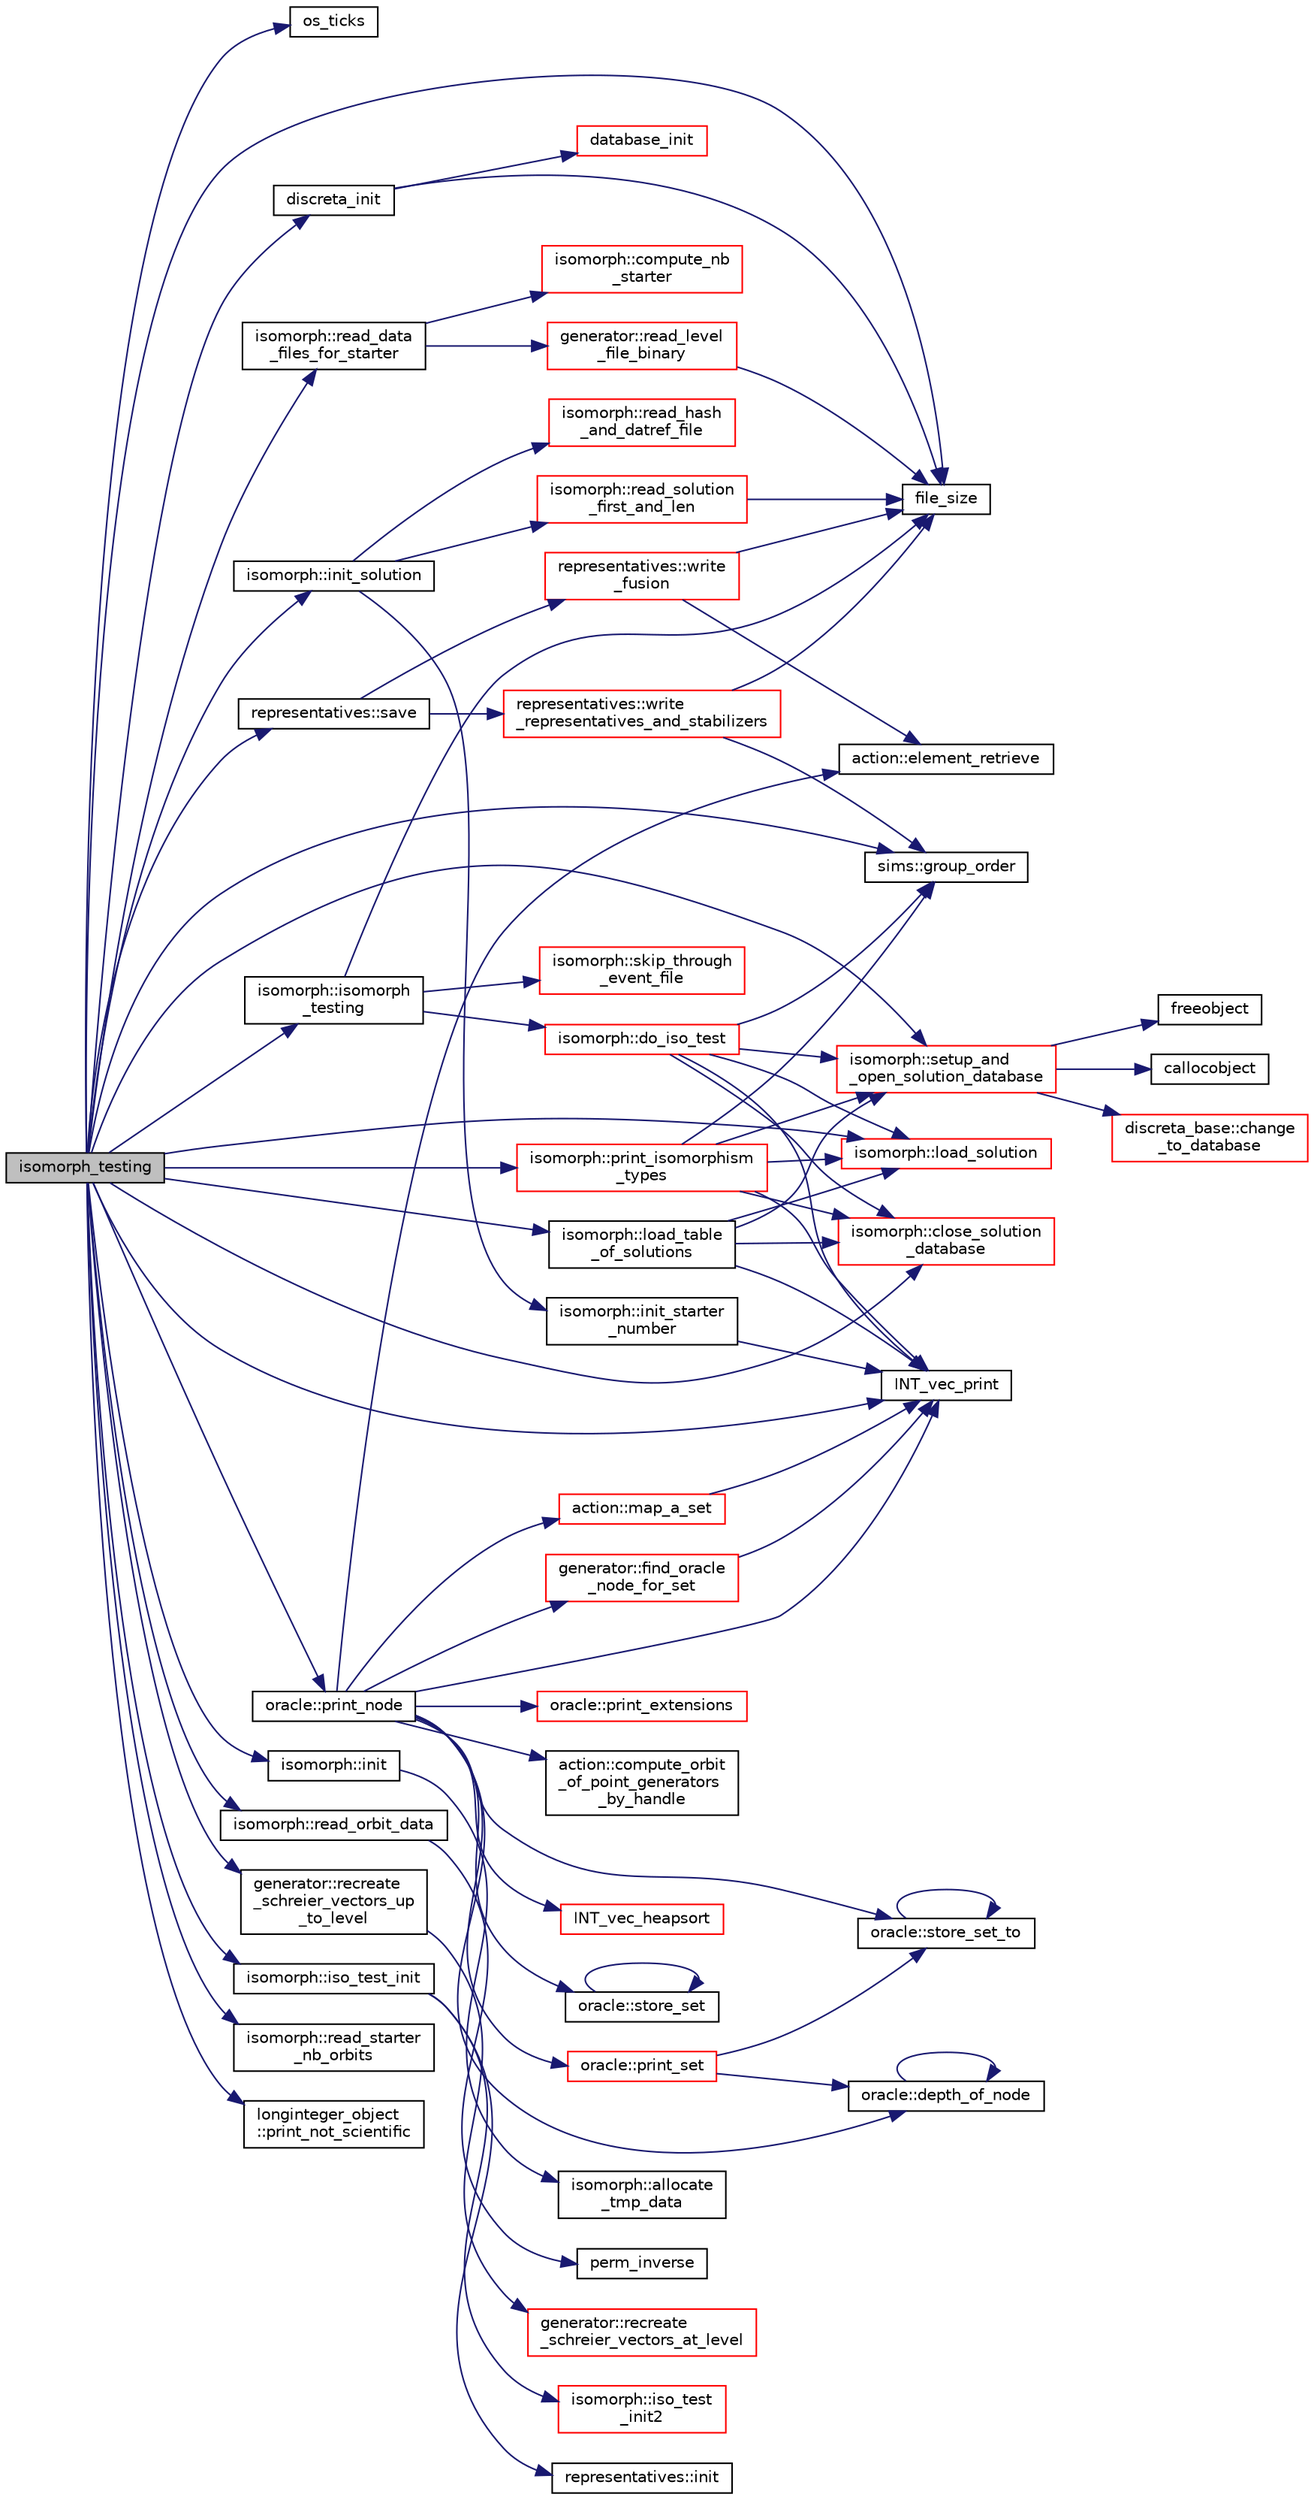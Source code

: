 digraph "isomorph_testing"
{
  edge [fontname="Helvetica",fontsize="10",labelfontname="Helvetica",labelfontsize="10"];
  node [fontname="Helvetica",fontsize="10",shape=record];
  rankdir="LR";
  Node7064 [label="isomorph_testing",height=0.2,width=0.4,color="black", fillcolor="grey75", style="filled", fontcolor="black"];
  Node7064 -> Node7065 [color="midnightblue",fontsize="10",style="solid",fontname="Helvetica"];
  Node7065 [label="os_ticks",height=0.2,width=0.4,color="black", fillcolor="white", style="filled",URL="$d5/db4/io__and__os_8h.html#a3da6d2b09e35d569adb7101dffcb5224"];
  Node7064 -> Node7066 [color="midnightblue",fontsize="10",style="solid",fontname="Helvetica"];
  Node7066 [label="discreta_init",height=0.2,width=0.4,color="black", fillcolor="white", style="filled",URL="$d9/d60/discreta_8h.html#a26c1fcfc028f99baaccd7da37c8688e7"];
  Node7066 -> Node7067 [color="midnightblue",fontsize="10",style="solid",fontname="Helvetica"];
  Node7067 [label="file_size",height=0.2,width=0.4,color="black", fillcolor="white", style="filled",URL="$df/dbf/sajeeb_8_c.html#a5c37cf5785204b6e9adf647dc14d0e50"];
  Node7066 -> Node7068 [color="midnightblue",fontsize="10",style="solid",fontname="Helvetica"];
  Node7068 [label="database_init",height=0.2,width=0.4,color="red", fillcolor="white", style="filled",URL="$d8/d5a/btree_8_c.html#a925ec7a8df95c484c506e7d1a0419f1c"];
  Node7064 -> Node7070 [color="midnightblue",fontsize="10",style="solid",fontname="Helvetica"];
  Node7070 [label="isomorph::init",height=0.2,width=0.4,color="black", fillcolor="white", style="filled",URL="$d3/d5f/classisomorph.html#ad10f09aafccb67e0871404d61a68e0d9"];
  Node7070 -> Node7071 [color="midnightblue",fontsize="10",style="solid",fontname="Helvetica"];
  Node7071 [label="isomorph::allocate\l_tmp_data",height=0.2,width=0.4,color="black", fillcolor="white", style="filled",URL="$d3/d5f/classisomorph.html#a2aba74f4e4c524cfee6c9faea33474c2"];
  Node7064 -> Node7072 [color="midnightblue",fontsize="10",style="solid",fontname="Helvetica"];
  Node7072 [label="isomorph::read_data\l_files_for_starter",height=0.2,width=0.4,color="black", fillcolor="white", style="filled",URL="$d3/d5f/classisomorph.html#a388ff858a7a437e12b5a96121294f48f"];
  Node7072 -> Node7073 [color="midnightblue",fontsize="10",style="solid",fontname="Helvetica"];
  Node7073 [label="generator::read_level\l_file_binary",height=0.2,width=0.4,color="red", fillcolor="white", style="filled",URL="$d7/d73/classgenerator.html#a03b82a8bd61e9d6af1a8c114274b2be2"];
  Node7073 -> Node7067 [color="midnightblue",fontsize="10",style="solid",fontname="Helvetica"];
  Node7072 -> Node7079 [color="midnightblue",fontsize="10",style="solid",fontname="Helvetica"];
  Node7079 [label="isomorph::compute_nb\l_starter",height=0.2,width=0.4,color="red", fillcolor="white", style="filled",URL="$d3/d5f/classisomorph.html#ac899e1617283a043eab938ee0f84ea51"];
  Node7064 -> Node7081 [color="midnightblue",fontsize="10",style="solid",fontname="Helvetica"];
  Node7081 [label="isomorph::init_solution",height=0.2,width=0.4,color="black", fillcolor="white", style="filled",URL="$d3/d5f/classisomorph.html#ac3c171a595b93a33ac8a9e5d2d7b6eab"];
  Node7081 -> Node7082 [color="midnightblue",fontsize="10",style="solid",fontname="Helvetica"];
  Node7082 [label="isomorph::read_solution\l_first_and_len",height=0.2,width=0.4,color="red", fillcolor="white", style="filled",URL="$d3/d5f/classisomorph.html#affd1e7546f0caf49aac43df1cff96485"];
  Node7082 -> Node7067 [color="midnightblue",fontsize="10",style="solid",fontname="Helvetica"];
  Node7081 -> Node7098 [color="midnightblue",fontsize="10",style="solid",fontname="Helvetica"];
  Node7098 [label="isomorph::init_starter\l_number",height=0.2,width=0.4,color="black", fillcolor="white", style="filled",URL="$d3/d5f/classisomorph.html#a93b1d8fa988ca12f5f231fc4420873b2"];
  Node7098 -> Node7099 [color="midnightblue",fontsize="10",style="solid",fontname="Helvetica"];
  Node7099 [label="INT_vec_print",height=0.2,width=0.4,color="black", fillcolor="white", style="filled",URL="$df/dbf/sajeeb_8_c.html#a79a5901af0b47dd0d694109543c027fe"];
  Node7081 -> Node7100 [color="midnightblue",fontsize="10",style="solid",fontname="Helvetica"];
  Node7100 [label="isomorph::read_hash\l_and_datref_file",height=0.2,width=0.4,color="red", fillcolor="white", style="filled",URL="$d3/d5f/classisomorph.html#a9e56d23f3f1d73c76945df4157100d1a"];
  Node7064 -> Node7102 [color="midnightblue",fontsize="10",style="solid",fontname="Helvetica"];
  Node7102 [label="isomorph::load_table\l_of_solutions",height=0.2,width=0.4,color="black", fillcolor="white", style="filled",URL="$d3/d5f/classisomorph.html#a21ab5aba74a200b9abf041dc5206821a"];
  Node7102 -> Node7103 [color="midnightblue",fontsize="10",style="solid",fontname="Helvetica"];
  Node7103 [label="isomorph::setup_and\l_open_solution_database",height=0.2,width=0.4,color="red", fillcolor="white", style="filled",URL="$d3/d5f/classisomorph.html#a31846d3ae261a9c2dc089fb87710ce5c"];
  Node7103 -> Node7104 [color="midnightblue",fontsize="10",style="solid",fontname="Helvetica"];
  Node7104 [label="freeobject",height=0.2,width=0.4,color="black", fillcolor="white", style="filled",URL="$d9/d60/discreta_8h.html#a3bd8a0c7f8d0451709f6e310536ff2ae"];
  Node7103 -> Node7105 [color="midnightblue",fontsize="10",style="solid",fontname="Helvetica"];
  Node7105 [label="callocobject",height=0.2,width=0.4,color="black", fillcolor="white", style="filled",URL="$d9/d60/discreta_8h.html#a8bbcb8338d159223714097d10e94364d"];
  Node7103 -> Node7106 [color="midnightblue",fontsize="10",style="solid",fontname="Helvetica"];
  Node7106 [label="discreta_base::change\l_to_database",height=0.2,width=0.4,color="red", fillcolor="white", style="filled",URL="$d7/d71/classdiscreta__base.html#a9187fb1e0526e3d327b78bb19475ae40"];
  Node7102 -> Node7237 [color="midnightblue",fontsize="10",style="solid",fontname="Helvetica"];
  Node7237 [label="isomorph::load_solution",height=0.2,width=0.4,color="red", fillcolor="white", style="filled",URL="$d3/d5f/classisomorph.html#a18df8e5d8ba2c2fe7c6d59a2d42768a5"];
  Node7102 -> Node7099 [color="midnightblue",fontsize="10",style="solid",fontname="Helvetica"];
  Node7102 -> Node7244 [color="midnightblue",fontsize="10",style="solid",fontname="Helvetica"];
  Node7244 [label="isomorph::close_solution\l_database",height=0.2,width=0.4,color="red", fillcolor="white", style="filled",URL="$d3/d5f/classisomorph.html#a4219716e51f60288361e06dd0e91810b"];
  Node7064 -> Node7256 [color="midnightblue",fontsize="10",style="solid",fontname="Helvetica"];
  Node7256 [label="isomorph::read_orbit_data",height=0.2,width=0.4,color="black", fillcolor="white", style="filled",URL="$d3/d5f/classisomorph.html#a3f895bdfd6614c79db98560b091d61eb"];
  Node7256 -> Node7090 [color="midnightblue",fontsize="10",style="solid",fontname="Helvetica"];
  Node7090 [label="perm_inverse",height=0.2,width=0.4,color="black", fillcolor="white", style="filled",URL="$d2/d7c/combinatorics_8_c.html#ab7f02d1e2e257e1118eae354ab16d447"];
  Node7064 -> Node7257 [color="midnightblue",fontsize="10",style="solid",fontname="Helvetica"];
  Node7257 [label="generator::recreate\l_schreier_vectors_up\l_to_level",height=0.2,width=0.4,color="black", fillcolor="white", style="filled",URL="$d7/d73/classgenerator.html#a2ca7599e91bb012d41153aec95f081f7"];
  Node7257 -> Node7258 [color="midnightblue",fontsize="10",style="solid",fontname="Helvetica"];
  Node7258 [label="generator::recreate\l_schreier_vectors_at_level",height=0.2,width=0.4,color="red", fillcolor="white", style="filled",URL="$d7/d73/classgenerator.html#a7d190e196e7c9721c4135f40f01d922f"];
  Node7064 -> Node7793 [color="midnightblue",fontsize="10",style="solid",fontname="Helvetica"];
  Node7793 [label="oracle::print_node",height=0.2,width=0.4,color="black", fillcolor="white", style="filled",URL="$d7/da7/classoracle.html#a8df91a7021b0e44a5c535515aa9c2062"];
  Node7793 -> Node7794 [color="midnightblue",fontsize="10",style="solid",fontname="Helvetica"];
  Node7794 [label="oracle::depth_of_node",height=0.2,width=0.4,color="black", fillcolor="white", style="filled",URL="$d7/da7/classoracle.html#a022e34d01ca887785e17c9f3fb25193e"];
  Node7794 -> Node7794 [color="midnightblue",fontsize="10",style="solid",fontname="Helvetica"];
  Node7793 -> Node7795 [color="midnightblue",fontsize="10",style="solid",fontname="Helvetica"];
  Node7795 [label="oracle::print_set",height=0.2,width=0.4,color="red", fillcolor="white", style="filled",URL="$d7/da7/classoracle.html#ad61bc9aa21c6a21da3845c83450faedc"];
  Node7795 -> Node7794 [color="midnightblue",fontsize="10",style="solid",fontname="Helvetica"];
  Node7795 -> Node7277 [color="midnightblue",fontsize="10",style="solid",fontname="Helvetica"];
  Node7277 [label="oracle::store_set_to",height=0.2,width=0.4,color="black", fillcolor="white", style="filled",URL="$d7/da7/classoracle.html#a4489d03d342f31d1e64632ce4d0e700d"];
  Node7277 -> Node7277 [color="midnightblue",fontsize="10",style="solid",fontname="Helvetica"];
  Node7793 -> Node7277 [color="midnightblue",fontsize="10",style="solid",fontname="Helvetica"];
  Node7793 -> Node7799 [color="midnightblue",fontsize="10",style="solid",fontname="Helvetica"];
  Node7799 [label="oracle::print_extensions",height=0.2,width=0.4,color="red", fillcolor="white", style="filled",URL="$d7/da7/classoracle.html#a6ea212ee0158a6c6146d54f79ba0e9f3"];
  Node7793 -> Node7801 [color="midnightblue",fontsize="10",style="solid",fontname="Helvetica"];
  Node7801 [label="action::compute_orbit\l_of_point_generators\l_by_handle",height=0.2,width=0.4,color="black", fillcolor="white", style="filled",URL="$d2/d86/classaction.html#a8d13b4c518ed1591695e06071de2fe6c"];
  Node7793 -> Node7647 [color="midnightblue",fontsize="10",style="solid",fontname="Helvetica"];
  Node7647 [label="INT_vec_heapsort",height=0.2,width=0.4,color="red", fillcolor="white", style="filled",URL="$d5/de2/foundations_2data__structures_2data__structures_8h.html#a3590ad9987f801fbfc94634300182f39"];
  Node7793 -> Node7706 [color="midnightblue",fontsize="10",style="solid",fontname="Helvetica"];
  Node7706 [label="action::element_retrieve",height=0.2,width=0.4,color="black", fillcolor="white", style="filled",URL="$d2/d86/classaction.html#ad28f6f8810ffbad64c1490f78e51e2b1"];
  Node7793 -> Node7782 [color="midnightblue",fontsize="10",style="solid",fontname="Helvetica"];
  Node7782 [label="oracle::store_set",height=0.2,width=0.4,color="black", fillcolor="white", style="filled",URL="$d7/da7/classoracle.html#abbf5fae543cb81c13c03282968faf9ad"];
  Node7782 -> Node7782 [color="midnightblue",fontsize="10",style="solid",fontname="Helvetica"];
  Node7793 -> Node7651 [color="midnightblue",fontsize="10",style="solid",fontname="Helvetica"];
  Node7651 [label="action::map_a_set",height=0.2,width=0.4,color="red", fillcolor="white", style="filled",URL="$d2/d86/classaction.html#a600e542e5aeca2a46f18110e027947e0"];
  Node7651 -> Node7099 [color="midnightblue",fontsize="10",style="solid",fontname="Helvetica"];
  Node7793 -> Node7802 [color="midnightblue",fontsize="10",style="solid",fontname="Helvetica"];
  Node7802 [label="generator::find_oracle\l_node_for_set",height=0.2,width=0.4,color="red", fillcolor="white", style="filled",URL="$d7/d73/classgenerator.html#acdf58f4d0bdb6a88af63cdd5fb5d6bff"];
  Node7802 -> Node7099 [color="midnightblue",fontsize="10",style="solid",fontname="Helvetica"];
  Node7793 -> Node7099 [color="midnightblue",fontsize="10",style="solid",fontname="Helvetica"];
  Node7064 -> Node7805 [color="midnightblue",fontsize="10",style="solid",fontname="Helvetica"];
  Node7805 [label="isomorph::iso_test_init",height=0.2,width=0.4,color="black", fillcolor="white", style="filled",URL="$d3/d5f/classisomorph.html#a71d125f4cc34ac9a2160e565021802f8"];
  Node7805 -> Node7806 [color="midnightblue",fontsize="10",style="solid",fontname="Helvetica"];
  Node7806 [label="isomorph::iso_test\l_init2",height=0.2,width=0.4,color="red", fillcolor="white", style="filled",URL="$d3/d5f/classisomorph.html#a5aa54ad741dc6c43e688f6c66dae798d"];
  Node7805 -> Node7808 [color="midnightblue",fontsize="10",style="solid",fontname="Helvetica"];
  Node7808 [label="representatives::init",height=0.2,width=0.4,color="black", fillcolor="white", style="filled",URL="$da/dc1/classrepresentatives.html#ae3d1d5911e48bb0086264840f942370e"];
  Node7064 -> Node7809 [color="midnightblue",fontsize="10",style="solid",fontname="Helvetica"];
  Node7809 [label="isomorph::read_starter\l_nb_orbits",height=0.2,width=0.4,color="black", fillcolor="white", style="filled",URL="$d3/d5f/classisomorph.html#a1102e2f058d18399ce5155ae33b2f00a"];
  Node7064 -> Node7810 [color="midnightblue",fontsize="10",style="solid",fontname="Helvetica"];
  Node7810 [label="isomorph::isomorph\l_testing",height=0.2,width=0.4,color="black", fillcolor="white", style="filled",URL="$d3/d5f/classisomorph.html#ad7945ec94ba0ba16953482edfaa4da6e"];
  Node7810 -> Node7811 [color="midnightblue",fontsize="10",style="solid",fontname="Helvetica"];
  Node7811 [label="isomorph::skip_through\l_event_file",height=0.2,width=0.4,color="red", fillcolor="white", style="filled",URL="$d3/d5f/classisomorph.html#acdf47597968e29ce30e6b14c19660757"];
  Node7810 -> Node7818 [color="midnightblue",fontsize="10",style="solid",fontname="Helvetica"];
  Node7818 [label="isomorph::do_iso_test",height=0.2,width=0.4,color="red", fillcolor="white", style="filled",URL="$d3/d5f/classisomorph.html#a51fc3bf5cc3a99282a489b2df37ee24e"];
  Node7818 -> Node7103 [color="midnightblue",fontsize="10",style="solid",fontname="Helvetica"];
  Node7818 -> Node7286 [color="midnightblue",fontsize="10",style="solid",fontname="Helvetica"];
  Node7286 [label="sims::group_order",height=0.2,width=0.4,color="black", fillcolor="white", style="filled",URL="$d9/df3/classsims.html#aa442445175656570fa35febbe790efad"];
  Node7818 -> Node7237 [color="midnightblue",fontsize="10",style="solid",fontname="Helvetica"];
  Node7818 -> Node7099 [color="midnightblue",fontsize="10",style="solid",fontname="Helvetica"];
  Node7818 -> Node7244 [color="midnightblue",fontsize="10",style="solid",fontname="Helvetica"];
  Node7810 -> Node7067 [color="midnightblue",fontsize="10",style="solid",fontname="Helvetica"];
  Node7064 -> Node7965 [color="midnightblue",fontsize="10",style="solid",fontname="Helvetica"];
  Node7965 [label="representatives::save",height=0.2,width=0.4,color="black", fillcolor="white", style="filled",URL="$da/dc1/classrepresentatives.html#a55b82caf4dcd8c5f717ceb448104c95b"];
  Node7965 -> Node7966 [color="midnightblue",fontsize="10",style="solid",fontname="Helvetica"];
  Node7966 [label="representatives::write\l_fusion",height=0.2,width=0.4,color="red", fillcolor="white", style="filled",URL="$da/dc1/classrepresentatives.html#a0f72413543cd660254b19cc5a49bfc39"];
  Node7966 -> Node7706 [color="midnightblue",fontsize="10",style="solid",fontname="Helvetica"];
  Node7966 -> Node7067 [color="midnightblue",fontsize="10",style="solid",fontname="Helvetica"];
  Node7965 -> Node7969 [color="midnightblue",fontsize="10",style="solid",fontname="Helvetica"];
  Node7969 [label="representatives::write\l_representatives_and_stabilizers",height=0.2,width=0.4,color="red", fillcolor="white", style="filled",URL="$da/dc1/classrepresentatives.html#a63e383a197b4f354b1226db6b67414df"];
  Node7969 -> Node7286 [color="midnightblue",fontsize="10",style="solid",fontname="Helvetica"];
  Node7969 -> Node7067 [color="midnightblue",fontsize="10",style="solid",fontname="Helvetica"];
  Node7064 -> Node7103 [color="midnightblue",fontsize="10",style="solid",fontname="Helvetica"];
  Node7064 -> Node7237 [color="midnightblue",fontsize="10",style="solid",fontname="Helvetica"];
  Node7064 -> Node7099 [color="midnightblue",fontsize="10",style="solid",fontname="Helvetica"];
  Node7064 -> Node7286 [color="midnightblue",fontsize="10",style="solid",fontname="Helvetica"];
  Node7064 -> Node7973 [color="midnightblue",fontsize="10",style="solid",fontname="Helvetica"];
  Node7973 [label="longinteger_object\l::print_not_scientific",height=0.2,width=0.4,color="black", fillcolor="white", style="filled",URL="$dd/d7e/classlonginteger__object.html#ab80ea5c103cf97de662da3f1c79b2dd4"];
  Node7064 -> Node7067 [color="midnightblue",fontsize="10",style="solid",fontname="Helvetica"];
  Node7064 -> Node7244 [color="midnightblue",fontsize="10",style="solid",fontname="Helvetica"];
  Node7064 -> Node7974 [color="midnightblue",fontsize="10",style="solid",fontname="Helvetica"];
  Node7974 [label="isomorph::print_isomorphism\l_types",height=0.2,width=0.4,color="red", fillcolor="white", style="filled",URL="$d3/d5f/classisomorph.html#abbcd12f6434585951a5532d0b2467a00"];
  Node7974 -> Node7286 [color="midnightblue",fontsize="10",style="solid",fontname="Helvetica"];
  Node7974 -> Node7103 [color="midnightblue",fontsize="10",style="solid",fontname="Helvetica"];
  Node7974 -> Node7237 [color="midnightblue",fontsize="10",style="solid",fontname="Helvetica"];
  Node7974 -> Node7099 [color="midnightblue",fontsize="10",style="solid",fontname="Helvetica"];
  Node7974 -> Node7244 [color="midnightblue",fontsize="10",style="solid",fontname="Helvetica"];
}
